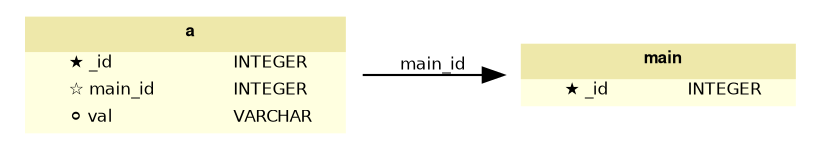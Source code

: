 digraph G {
    label = "";
    rankdir = "LR";
    fontname = "Bitstream Vera Sans"
    fontsize = 8

    node [
        fontname = "Bitstream Vera Sans"
        fontsize = 8
        shape = "plaintext"
    ]

    edge [
        fontname = "Bitstream Vera Sans"
        fontsize = 8
    ]


  
  "main" [label=< 
  <!-- table -->
  <TABLE BGCOLOR="lightyellow" BORDER="0" CELLBORDER="0" CELLSPACING="0">
    <TR>
      <TD COLSPAN="2" CELLPADDING="4" ALIGN="CENTER" BGCOLOR="palegoldenrod">
        <FONT FACE="Helvetica Bold" COLOR="black">main</FONT>
      </TD>
    </TR>
    <TR>
      <TD ALIGN="LEFT" BORDER="0">
        <FONT FACE="Bitstream Vera Sans">★ _id</FONT>
      </TD>
      <TD ALIGN="LEFT">
        <FONT FACE="Bitstream Vera Sans">INTEGER</FONT>
      </TD>
    </TR>
  </TABLE>
  >]

  
  "a" [label=< 
  <!-- table -->
  <TABLE BGCOLOR="lightyellow" BORDER="0" CELLBORDER="0" CELLSPACING="0">
    <TR>
      <TD COLSPAN="2" CELLPADDING="4" ALIGN="CENTER" BGCOLOR="palegoldenrod">
        <FONT FACE="Helvetica Bold" COLOR="black">a</FONT>
      </TD>
    </TR>
    <TR>
      <TD ALIGN="LEFT" BORDER="0">
        <FONT FACE="Bitstream Vera Sans">★ _id</FONT>
      </TD>
      <TD ALIGN="LEFT">
        <FONT FACE="Bitstream Vera Sans">INTEGER</FONT>
      </TD>
    </TR>
    <TR>
      <TD ALIGN="LEFT" BORDER="0">
        <FONT FACE="Bitstream Vera Sans">☆ main_id</FONT>
      </TD>
      <TD ALIGN="LEFT">
        <FONT FACE="Bitstream Vera Sans">INTEGER</FONT>
      </TD>
    </TR>
    <TR>
      <TD ALIGN="LEFT" BORDER="0">
        <FONT FACE="Bitstream Vera Sans">⚪ val</FONT>
      </TD>
      <TD ALIGN="LEFT">
        <FONT FACE="Bitstream Vera Sans">VARCHAR</FONT>
      </TD>
    </TR>
  </TABLE>
  >]

  "a" -> "main" [label = "main_id"]

}
